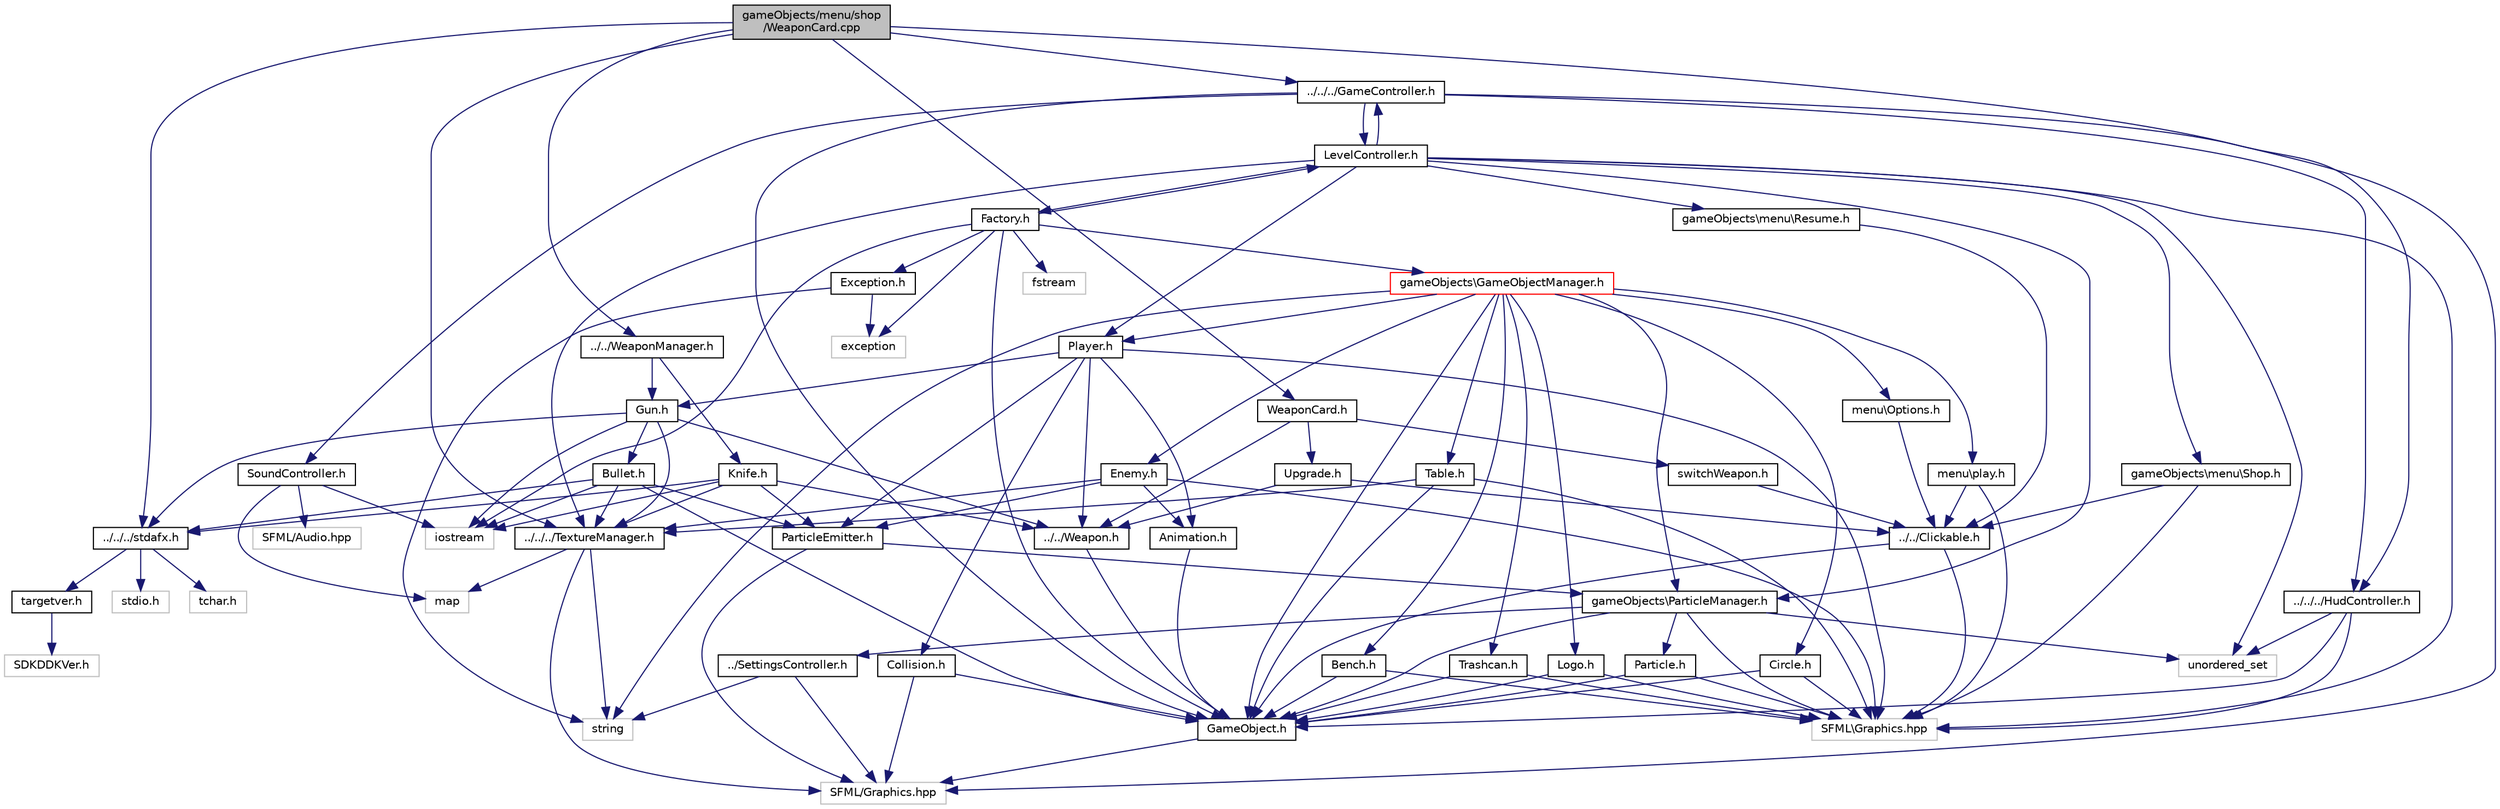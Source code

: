 digraph "gameObjects/menu/shop/WeaponCard.cpp"
{
  edge [fontname="Helvetica",fontsize="10",labelfontname="Helvetica",labelfontsize="10"];
  node [fontname="Helvetica",fontsize="10",shape=record];
  Node1 [label="gameObjects/menu/shop\l/WeaponCard.cpp",height=0.2,width=0.4,color="black", fillcolor="grey75", style="filled", fontcolor="black"];
  Node1 -> Node2 [color="midnightblue",fontsize="10",style="solid"];
  Node2 [label="../../../stdafx.h",height=0.2,width=0.4,color="black", fillcolor="white", style="filled",URL="$stdafx_8h.html"];
  Node2 -> Node3 [color="midnightblue",fontsize="10",style="solid"];
  Node3 [label="targetver.h",height=0.2,width=0.4,color="black", fillcolor="white", style="filled",URL="$targetver_8h.html"];
  Node3 -> Node4 [color="midnightblue",fontsize="10",style="solid"];
  Node4 [label="SDKDDKVer.h",height=0.2,width=0.4,color="grey75", fillcolor="white", style="filled"];
  Node2 -> Node5 [color="midnightblue",fontsize="10",style="solid"];
  Node5 [label="stdio.h",height=0.2,width=0.4,color="grey75", fillcolor="white", style="filled"];
  Node2 -> Node6 [color="midnightblue",fontsize="10",style="solid"];
  Node6 [label="tchar.h",height=0.2,width=0.4,color="grey75", fillcolor="white", style="filled"];
  Node1 -> Node7 [color="midnightblue",fontsize="10",style="solid"];
  Node7 [label="WeaponCard.h",height=0.2,width=0.4,color="black", fillcolor="white", style="filled",URL="$_weapon_card_8h.html"];
  Node7 -> Node8 [color="midnightblue",fontsize="10",style="solid"];
  Node8 [label="../../Weapon.h",height=0.2,width=0.4,color="black", fillcolor="white", style="filled",URL="$_weapon_8h.html"];
  Node8 -> Node9 [color="midnightblue",fontsize="10",style="solid"];
  Node9 [label="GameObject.h",height=0.2,width=0.4,color="black", fillcolor="white", style="filled",URL="$_game_object_8h.html"];
  Node9 -> Node10 [color="midnightblue",fontsize="10",style="solid"];
  Node10 [label="SFML/Graphics.hpp",height=0.2,width=0.4,color="grey75", fillcolor="white", style="filled"];
  Node7 -> Node11 [color="midnightblue",fontsize="10",style="solid"];
  Node11 [label="Upgrade.h",height=0.2,width=0.4,color="black", fillcolor="white", style="filled",URL="$_upgrade_8h.html"];
  Node11 -> Node12 [color="midnightblue",fontsize="10",style="solid"];
  Node12 [label="../../Clickable.h",height=0.2,width=0.4,color="black", fillcolor="white", style="filled",URL="$_clickable_8h.html"];
  Node12 -> Node13 [color="midnightblue",fontsize="10",style="solid"];
  Node13 [label="SFML\\Graphics.hpp",height=0.2,width=0.4,color="grey75", fillcolor="white", style="filled"];
  Node12 -> Node9 [color="midnightblue",fontsize="10",style="solid"];
  Node11 -> Node8 [color="midnightblue",fontsize="10",style="solid"];
  Node7 -> Node14 [color="midnightblue",fontsize="10",style="solid"];
  Node14 [label="switchWeapon.h",height=0.2,width=0.4,color="black", fillcolor="white", style="filled",URL="$switch_weapon_8h.html"];
  Node14 -> Node12 [color="midnightblue",fontsize="10",style="solid"];
  Node1 -> Node15 [color="midnightblue",fontsize="10",style="solid"];
  Node15 [label="../../../TextureManager.h",height=0.2,width=0.4,color="black", fillcolor="white", style="filled",URL="$_texture_manager_8h.html"];
  Node15 -> Node16 [color="midnightblue",fontsize="10",style="solid"];
  Node16 [label="string",height=0.2,width=0.4,color="grey75", fillcolor="white", style="filled"];
  Node15 -> Node10 [color="midnightblue",fontsize="10",style="solid"];
  Node15 -> Node17 [color="midnightblue",fontsize="10",style="solid"];
  Node17 [label="map",height=0.2,width=0.4,color="grey75", fillcolor="white", style="filled"];
  Node1 -> Node18 [color="midnightblue",fontsize="10",style="solid"];
  Node18 [label="../../../HudController.h",height=0.2,width=0.4,color="black", fillcolor="white", style="filled",URL="$_hud_controller_8h.html"];
  Node18 -> Node13 [color="midnightblue",fontsize="10",style="solid"];
  Node18 -> Node19 [color="midnightblue",fontsize="10",style="solid"];
  Node19 [label="unordered_set",height=0.2,width=0.4,color="grey75", fillcolor="white", style="filled"];
  Node18 -> Node9 [color="midnightblue",fontsize="10",style="solid"];
  Node1 -> Node20 [color="midnightblue",fontsize="10",style="solid"];
  Node20 [label="../../../GameController.h",height=0.2,width=0.4,color="black", fillcolor="white", style="filled",URL="$_game_controller_8h.html"];
  Node20 -> Node21 [color="midnightblue",fontsize="10",style="solid"];
  Node21 [label="SoundController.h",height=0.2,width=0.4,color="black", fillcolor="white", style="filled",URL="$_sound_controller_8h.html"];
  Node21 -> Node22 [color="midnightblue",fontsize="10",style="solid"];
  Node22 [label="SFML/Audio.hpp",height=0.2,width=0.4,color="grey75", fillcolor="white", style="filled"];
  Node21 -> Node23 [color="midnightblue",fontsize="10",style="solid"];
  Node23 [label="iostream",height=0.2,width=0.4,color="grey75", fillcolor="white", style="filled"];
  Node21 -> Node17 [color="midnightblue",fontsize="10",style="solid"];
  Node20 -> Node10 [color="midnightblue",fontsize="10",style="solid"];
  Node20 -> Node9 [color="midnightblue",fontsize="10",style="solid"];
  Node20 -> Node24 [color="midnightblue",fontsize="10",style="solid"];
  Node24 [label="LevelController.h",height=0.2,width=0.4,color="black", fillcolor="white", style="filled",URL="$_level_controller_8h.html"];
  Node24 -> Node20 [color="midnightblue",fontsize="10",style="solid"];
  Node24 -> Node15 [color="midnightblue",fontsize="10",style="solid"];
  Node24 -> Node25 [color="midnightblue",fontsize="10",style="solid"];
  Node25 [label="gameObjects\\ParticleManager.h",height=0.2,width=0.4,color="black", fillcolor="white", style="filled",URL="$_particle_manager_8h.html"];
  Node25 -> Node9 [color="midnightblue",fontsize="10",style="solid"];
  Node25 -> Node26 [color="midnightblue",fontsize="10",style="solid"];
  Node26 [label="Particle.h",height=0.2,width=0.4,color="black", fillcolor="white", style="filled",URL="$_particle_8h.html"];
  Node26 -> Node9 [color="midnightblue",fontsize="10",style="solid"];
  Node26 -> Node13 [color="midnightblue",fontsize="10",style="solid"];
  Node25 -> Node13 [color="midnightblue",fontsize="10",style="solid"];
  Node25 -> Node19 [color="midnightblue",fontsize="10",style="solid"];
  Node25 -> Node27 [color="midnightblue",fontsize="10",style="solid"];
  Node27 [label="../SettingsController.h",height=0.2,width=0.4,color="black", fillcolor="white", style="filled",URL="$_settings_controller_8h.html"];
  Node27 -> Node16 [color="midnightblue",fontsize="10",style="solid"];
  Node27 -> Node10 [color="midnightblue",fontsize="10",style="solid"];
  Node24 -> Node28 [color="midnightblue",fontsize="10",style="solid"];
  Node28 [label="Factory.h",height=0.2,width=0.4,color="black", fillcolor="white", style="filled",URL="$_factory_8h.html"];
  Node28 -> Node29 [color="midnightblue",fontsize="10",style="solid"];
  Node29 [label="gameObjects\\GameObjectManager.h",height=0.2,width=0.4,color="red", fillcolor="white", style="filled",URL="$_game_object_manager_8h.html"];
  Node29 -> Node9 [color="midnightblue",fontsize="10",style="solid"];
  Node29 -> Node25 [color="midnightblue",fontsize="10",style="solid"];
  Node29 -> Node30 [color="midnightblue",fontsize="10",style="solid"];
  Node30 [label="Circle.h",height=0.2,width=0.4,color="black", fillcolor="white", style="filled",URL="$_circle_8h.html"];
  Node30 -> Node9 [color="midnightblue",fontsize="10",style="solid"];
  Node30 -> Node13 [color="midnightblue",fontsize="10",style="solid"];
  Node29 -> Node31 [color="midnightblue",fontsize="10",style="solid"];
  Node31 [label="Logo.h",height=0.2,width=0.4,color="black", fillcolor="white", style="filled",URL="$_logo_8h.html"];
  Node31 -> Node9 [color="midnightblue",fontsize="10",style="solid"];
  Node31 -> Node13 [color="midnightblue",fontsize="10",style="solid"];
  Node29 -> Node32 [color="midnightblue",fontsize="10",style="solid"];
  Node32 [label="Player.h",height=0.2,width=0.4,color="black", fillcolor="white", style="filled",URL="$_player_8h.html"];
  Node32 -> Node33 [color="midnightblue",fontsize="10",style="solid"];
  Node33 [label="Animation.h",height=0.2,width=0.4,color="black", fillcolor="white", style="filled",URL="$_animation_8h.html"];
  Node33 -> Node9 [color="midnightblue",fontsize="10",style="solid"];
  Node32 -> Node13 [color="midnightblue",fontsize="10",style="solid"];
  Node32 -> Node34 [color="midnightblue",fontsize="10",style="solid"];
  Node34 [label="ParticleEmitter.h",height=0.2,width=0.4,color="black", fillcolor="white", style="filled",URL="$_particle_emitter_8h.html"];
  Node34 -> Node10 [color="midnightblue",fontsize="10",style="solid"];
  Node34 -> Node25 [color="midnightblue",fontsize="10",style="solid"];
  Node32 -> Node8 [color="midnightblue",fontsize="10",style="solid"];
  Node32 -> Node35 [color="midnightblue",fontsize="10",style="solid"];
  Node35 [label="Gun.h",height=0.2,width=0.4,color="black", fillcolor="white", style="filled",URL="$_gun_8h.html"];
  Node35 -> Node2 [color="midnightblue",fontsize="10",style="solid"];
  Node35 -> Node36 [color="midnightblue",fontsize="10",style="solid"];
  Node36 [label="Bullet.h",height=0.2,width=0.4,color="black", fillcolor="white", style="filled",URL="$_bullet_8h.html"];
  Node36 -> Node2 [color="midnightblue",fontsize="10",style="solid"];
  Node36 -> Node9 [color="midnightblue",fontsize="10",style="solid"];
  Node36 -> Node34 [color="midnightblue",fontsize="10",style="solid"];
  Node36 -> Node15 [color="midnightblue",fontsize="10",style="solid"];
  Node36 -> Node23 [color="midnightblue",fontsize="10",style="solid"];
  Node35 -> Node8 [color="midnightblue",fontsize="10",style="solid"];
  Node35 -> Node15 [color="midnightblue",fontsize="10",style="solid"];
  Node35 -> Node23 [color="midnightblue",fontsize="10",style="solid"];
  Node32 -> Node37 [color="midnightblue",fontsize="10",style="solid"];
  Node37 [label="Collision.h",height=0.2,width=0.4,color="black", fillcolor="white", style="filled",URL="$_collision_8h.html"];
  Node37 -> Node10 [color="midnightblue",fontsize="10",style="solid"];
  Node37 -> Node9 [color="midnightblue",fontsize="10",style="solid"];
  Node29 -> Node16 [color="midnightblue",fontsize="10",style="solid"];
  Node29 -> Node38 [color="midnightblue",fontsize="10",style="solid"];
  Node38 [label="Table.h",height=0.2,width=0.4,color="black", fillcolor="white", style="filled",URL="$_table_8h.html"];
  Node38 -> Node9 [color="midnightblue",fontsize="10",style="solid"];
  Node38 -> Node15 [color="midnightblue",fontsize="10",style="solid"];
  Node38 -> Node13 [color="midnightblue",fontsize="10",style="solid"];
  Node29 -> Node39 [color="midnightblue",fontsize="10",style="solid"];
  Node39 [label="Bench.h",height=0.2,width=0.4,color="black", fillcolor="white", style="filled",URL="$_bench_8h.html"];
  Node39 -> Node9 [color="midnightblue",fontsize="10",style="solid"];
  Node39 -> Node13 [color="midnightblue",fontsize="10",style="solid"];
  Node29 -> Node40 [color="midnightblue",fontsize="10",style="solid"];
  Node40 [label="Trashcan.h",height=0.2,width=0.4,color="black", fillcolor="white", style="filled",URL="$_trashcan_8h.html"];
  Node40 -> Node9 [color="midnightblue",fontsize="10",style="solid"];
  Node40 -> Node13 [color="midnightblue",fontsize="10",style="solid"];
  Node29 -> Node41 [color="midnightblue",fontsize="10",style="solid"];
  Node41 [label="Enemy.h",height=0.2,width=0.4,color="black", fillcolor="white", style="filled",URL="$_enemy_8h.html"];
  Node41 -> Node33 [color="midnightblue",fontsize="10",style="solid"];
  Node41 -> Node15 [color="midnightblue",fontsize="10",style="solid"];
  Node41 -> Node13 [color="midnightblue",fontsize="10",style="solid"];
  Node41 -> Node34 [color="midnightblue",fontsize="10",style="solid"];
  Node29 -> Node42 [color="midnightblue",fontsize="10",style="solid"];
  Node42 [label="menu\\play.h",height=0.2,width=0.4,color="black", fillcolor="white", style="filled",URL="$play_8h.html"];
  Node42 -> Node12 [color="midnightblue",fontsize="10",style="solid"];
  Node42 -> Node13 [color="midnightblue",fontsize="10",style="solid"];
  Node29 -> Node43 [color="midnightblue",fontsize="10",style="solid"];
  Node43 [label="menu\\Options.h",height=0.2,width=0.4,color="black", fillcolor="white", style="filled",URL="$_options_8h.html"];
  Node43 -> Node12 [color="midnightblue",fontsize="10",style="solid"];
  Node28 -> Node9 [color="midnightblue",fontsize="10",style="solid"];
  Node28 -> Node24 [color="midnightblue",fontsize="10",style="solid"];
  Node28 -> Node44 [color="midnightblue",fontsize="10",style="solid"];
  Node44 [label="Exception.h",height=0.2,width=0.4,color="black", fillcolor="white", style="filled",URL="$_exception_8h.html"];
  Node44 -> Node45 [color="midnightblue",fontsize="10",style="solid"];
  Node45 [label="exception",height=0.2,width=0.4,color="grey75", fillcolor="white", style="filled"];
  Node44 -> Node16 [color="midnightblue",fontsize="10",style="solid"];
  Node28 -> Node45 [color="midnightblue",fontsize="10",style="solid"];
  Node28 -> Node46 [color="midnightblue",fontsize="10",style="solid"];
  Node46 [label="fstream",height=0.2,width=0.4,color="grey75", fillcolor="white", style="filled"];
  Node28 -> Node23 [color="midnightblue",fontsize="10",style="solid"];
  Node24 -> Node32 [color="midnightblue",fontsize="10",style="solid"];
  Node24 -> Node13 [color="midnightblue",fontsize="10",style="solid"];
  Node24 -> Node19 [color="midnightblue",fontsize="10",style="solid"];
  Node24 -> Node47 [color="midnightblue",fontsize="10",style="solid"];
  Node47 [label="gameObjects\\menu\\Resume.h",height=0.2,width=0.4,color="black", fillcolor="white", style="filled",URL="$_resume_8h.html"];
  Node47 -> Node12 [color="midnightblue",fontsize="10",style="solid"];
  Node24 -> Node48 [color="midnightblue",fontsize="10",style="solid"];
  Node48 [label="gameObjects\\menu\\Shop.h",height=0.2,width=0.4,color="black", fillcolor="white", style="filled",URL="$_shop_8h.html"];
  Node48 -> Node12 [color="midnightblue",fontsize="10",style="solid"];
  Node48 -> Node13 [color="midnightblue",fontsize="10",style="solid"];
  Node20 -> Node18 [color="midnightblue",fontsize="10",style="solid"];
  Node1 -> Node49 [color="midnightblue",fontsize="10",style="solid"];
  Node49 [label="../../WeaponManager.h",height=0.2,width=0.4,color="black", fillcolor="white", style="filled",URL="$_weapon_manager_8h.html"];
  Node49 -> Node35 [color="midnightblue",fontsize="10",style="solid"];
  Node49 -> Node50 [color="midnightblue",fontsize="10",style="solid"];
  Node50 [label="Knife.h",height=0.2,width=0.4,color="black", fillcolor="white", style="filled",URL="$_knife_8h.html"];
  Node50 -> Node2 [color="midnightblue",fontsize="10",style="solid"];
  Node50 -> Node8 [color="midnightblue",fontsize="10",style="solid"];
  Node50 -> Node15 [color="midnightblue",fontsize="10",style="solid"];
  Node50 -> Node23 [color="midnightblue",fontsize="10",style="solid"];
  Node50 -> Node34 [color="midnightblue",fontsize="10",style="solid"];
}
